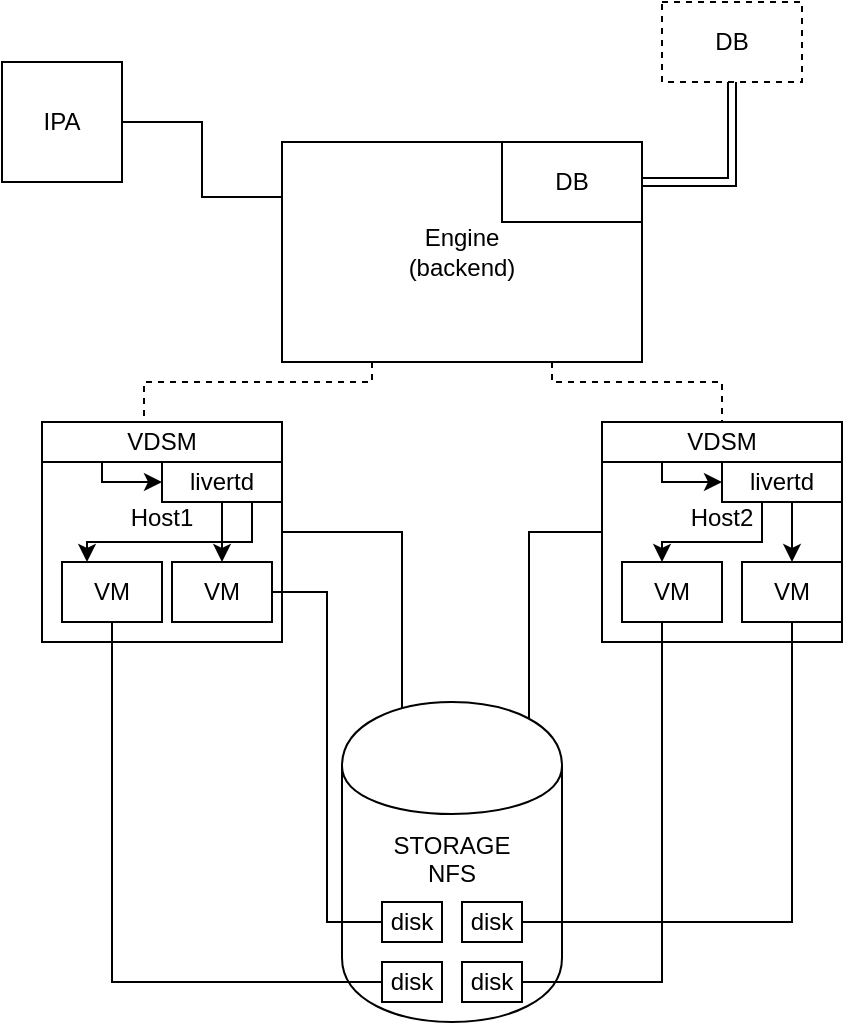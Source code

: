 <mxfile version="13.3.3" type="device"><diagram id="QAauD3f2UC9PsHhBYhQu" name="Page-1"><mxGraphModel dx="1310" dy="705" grid="1" gridSize="10" guides="1" tooltips="1" connect="1" arrows="1" fold="1" page="1" pageScale="1" pageWidth="850" pageHeight="1100" math="0" shadow="0"><root><mxCell id="0"/><mxCell id="1" parent="0"/><mxCell id="bIPx2FpJi0IRyl2C_Rl0-1" value="" style="group" vertex="1" connectable="0" parent="1"><mxGeometry x="470" y="130" width="180" height="110" as="geometry"/></mxCell><mxCell id="bIPx2FpJi0IRyl2C_Rl0-2" value="&lt;div&gt;Engine&lt;/div&gt;&lt;div&gt;(backend)&lt;br&gt;&lt;/div&gt;" style="rounded=0;whiteSpace=wrap;html=1;" vertex="1" parent="bIPx2FpJi0IRyl2C_Rl0-1"><mxGeometry width="180" height="110" as="geometry"/></mxCell><mxCell id="bIPx2FpJi0IRyl2C_Rl0-3" value="DB" style="rounded=0;whiteSpace=wrap;html=1;" vertex="1" parent="bIPx2FpJi0IRyl2C_Rl0-1"><mxGeometry x="110" width="70" height="40" as="geometry"/></mxCell><mxCell id="bIPx2FpJi0IRyl2C_Rl0-4" style="edgeStyle=orthogonalEdgeStyle;rounded=0;orthogonalLoop=1;jettySize=auto;html=1;endArrow=none;endFill=0;entryX=0.15;entryY=0.05;entryDx=0;entryDy=0;entryPerimeter=0;gradientColor=none;" edge="1" parent="1" source="bIPx2FpJi0IRyl2C_Rl0-5" target="bIPx2FpJi0IRyl2C_Rl0-9"><mxGeometry relative="1" as="geometry"><Array as="points"><mxPoint x="530" y="325"/><mxPoint x="530" y="427"/></Array></mxGeometry></mxCell><mxCell id="bIPx2FpJi0IRyl2C_Rl0-5" value="&lt;div&gt;Host1&lt;/div&gt;&lt;div&gt;&lt;br&gt;&lt;/div&gt;" style="rounded=0;whiteSpace=wrap;html=1;" vertex="1" parent="1"><mxGeometry x="350" y="270" width="120" height="110" as="geometry"/></mxCell><mxCell id="bIPx2FpJi0IRyl2C_Rl0-6" style="edgeStyle=orthogonalEdgeStyle;rounded=0;orthogonalLoop=1;jettySize=auto;html=1;entryX=0.85;entryY=0.05;entryDx=0;entryDy=0;entryPerimeter=0;endArrow=none;endFill=0;gradientColor=none;" edge="1" parent="1" source="bIPx2FpJi0IRyl2C_Rl0-7" target="bIPx2FpJi0IRyl2C_Rl0-9"><mxGeometry relative="1" as="geometry"/></mxCell><mxCell id="bIPx2FpJi0IRyl2C_Rl0-7" value="&lt;div&gt;Host2&lt;/div&gt;&lt;div&gt;&lt;br&gt;&lt;/div&gt;" style="rounded=0;whiteSpace=wrap;html=1;" vertex="1" parent="1"><mxGeometry x="630" y="270" width="120" height="110" as="geometry"/></mxCell><mxCell id="bIPx2FpJi0IRyl2C_Rl0-8" style="edgeStyle=orthogonalEdgeStyle;rounded=0;orthogonalLoop=1;jettySize=auto;html=1;exitX=0;exitY=0.7;exitDx=0;exitDy=0;dashed=1;endArrow=none;endFill=0;gradientColor=none;" edge="1" parent="1" source="bIPx2FpJi0IRyl2C_Rl0-9"><mxGeometry relative="1" as="geometry"><mxPoint x="500" y="511" as="targetPoint"/></mxGeometry></mxCell><mxCell id="bIPx2FpJi0IRyl2C_Rl0-9" value="&lt;div&gt;STORAGE&lt;/div&gt;&lt;div&gt;NFS&lt;/div&gt;&lt;div&gt;&lt;br&gt;&lt;/div&gt;&lt;div&gt;&lt;br&gt;&lt;/div&gt;&lt;div&gt;&lt;br&gt;&lt;/div&gt;" style="shape=cylinder;whiteSpace=wrap;html=1;boundedLbl=1;backgroundOutline=1;" vertex="1" parent="1"><mxGeometry x="500" y="410" width="110" height="160" as="geometry"/></mxCell><mxCell id="bIPx2FpJi0IRyl2C_Rl0-10" style="edgeStyle=orthogonalEdgeStyle;rounded=0;orthogonalLoop=1;jettySize=auto;html=1;entryX=0;entryY=0.25;entryDx=0;entryDy=0;endArrow=none;endFill=0;gradientColor=none;" edge="1" parent="1" source="bIPx2FpJi0IRyl2C_Rl0-11" target="bIPx2FpJi0IRyl2C_Rl0-2"><mxGeometry relative="1" as="geometry"/></mxCell><mxCell id="bIPx2FpJi0IRyl2C_Rl0-11" value="IPA" style="whiteSpace=wrap;html=1;aspect=fixed;gradientColor=none;" vertex="1" parent="1"><mxGeometry x="330" y="90" width="60" height="60" as="geometry"/></mxCell><mxCell id="bIPx2FpJi0IRyl2C_Rl0-12" value="DB" style="rounded=0;whiteSpace=wrap;html=1;dashed=1;gradientColor=none;" vertex="1" parent="1"><mxGeometry x="660" y="60" width="70" height="40" as="geometry"/></mxCell><mxCell id="bIPx2FpJi0IRyl2C_Rl0-13" style="edgeStyle=orthogonalEdgeStyle;rounded=0;orthogonalLoop=1;jettySize=auto;html=1;exitX=1;exitY=0.5;exitDx=0;exitDy=0;entryX=0.5;entryY=1;entryDx=0;entryDy=0;shape=link;gradientColor=none;" edge="1" parent="1" source="bIPx2FpJi0IRyl2C_Rl0-3" target="bIPx2FpJi0IRyl2C_Rl0-12"><mxGeometry relative="1" as="geometry"/></mxCell><mxCell id="bIPx2FpJi0IRyl2C_Rl0-14" style="edgeStyle=orthogonalEdgeStyle;rounded=0;orthogonalLoop=1;jettySize=auto;html=1;endArrow=none;endFill=0;entryX=1;entryY=0.75;entryDx=0;entryDy=0;" edge="1" parent="1" source="bIPx2FpJi0IRyl2C_Rl0-15" target="bIPx2FpJi0IRyl2C_Rl0-37"><mxGeometry relative="1" as="geometry"><Array as="points"><mxPoint x="660" y="550"/><mxPoint x="590" y="550"/></Array></mxGeometry></mxCell><mxCell id="bIPx2FpJi0IRyl2C_Rl0-15" value="VM" style="rounded=0;whiteSpace=wrap;html=1;gradientColor=none;" vertex="1" parent="1"><mxGeometry x="640" y="340" width="50" height="30" as="geometry"/></mxCell><mxCell id="bIPx2FpJi0IRyl2C_Rl0-16" style="edgeStyle=orthogonalEdgeStyle;rounded=0;orthogonalLoop=1;jettySize=auto;html=1;endArrow=none;endFill=0;entryX=1;entryY=0.5;entryDx=0;entryDy=0;" edge="1" parent="1" source="bIPx2FpJi0IRyl2C_Rl0-17" target="bIPx2FpJi0IRyl2C_Rl0-35"><mxGeometry relative="1" as="geometry"><Array as="points"><mxPoint x="725" y="520"/></Array></mxGeometry></mxCell><mxCell id="bIPx2FpJi0IRyl2C_Rl0-17" value="VM" style="rounded=0;whiteSpace=wrap;html=1;gradientColor=none;" vertex="1" parent="1"><mxGeometry x="700" y="340" width="50" height="30" as="geometry"/></mxCell><mxCell id="bIPx2FpJi0IRyl2C_Rl0-18" style="edgeStyle=orthogonalEdgeStyle;rounded=0;orthogonalLoop=1;jettySize=auto;html=1;entryX=0;entryY=0.5;entryDx=0;entryDy=0;endArrow=none;endFill=0;gradientColor=none;" edge="1" parent="1" source="bIPx2FpJi0IRyl2C_Rl0-19" target="bIPx2FpJi0IRyl2C_Rl0-34"><mxGeometry relative="1" as="geometry"/></mxCell><mxCell id="bIPx2FpJi0IRyl2C_Rl0-19" value="VM" style="rounded=0;whiteSpace=wrap;html=1;" vertex="1" parent="1"><mxGeometry x="415" y="340" width="50" height="30" as="geometry"/></mxCell><mxCell id="bIPx2FpJi0IRyl2C_Rl0-20" style="edgeStyle=orthogonalEdgeStyle;rounded=0;orthogonalLoop=1;jettySize=auto;html=1;entryX=0;entryY=0.5;entryDx=0;entryDy=0;endArrow=none;endFill=0;" edge="1" parent="1" source="bIPx2FpJi0IRyl2C_Rl0-21" target="bIPx2FpJi0IRyl2C_Rl0-36"><mxGeometry relative="1" as="geometry"><Array as="points"><mxPoint x="385" y="550"/></Array></mxGeometry></mxCell><mxCell id="bIPx2FpJi0IRyl2C_Rl0-21" value="VM" style="rounded=0;whiteSpace=wrap;html=1;" vertex="1" parent="1"><mxGeometry x="360" y="340" width="50" height="30" as="geometry"/></mxCell><mxCell id="bIPx2FpJi0IRyl2C_Rl0-22" style="edgeStyle=orthogonalEdgeStyle;rounded=0;orthogonalLoop=1;jettySize=auto;html=1;exitX=0.25;exitY=1;exitDx=0;exitDy=0;entryX=0;entryY=0.5;entryDx=0;entryDy=0;endArrow=classic;endFill=1;gradientColor=none;" edge="1" parent="1" source="bIPx2FpJi0IRyl2C_Rl0-23" target="bIPx2FpJi0IRyl2C_Rl0-26"><mxGeometry relative="1" as="geometry"><Array as="points"><mxPoint x="380" y="300"/></Array></mxGeometry></mxCell><mxCell id="bIPx2FpJi0IRyl2C_Rl0-23" value="VDSM" style="rounded=0;whiteSpace=wrap;html=1;gradientColor=none;" vertex="1" parent="1"><mxGeometry x="350" y="270" width="120" height="20" as="geometry"/></mxCell><mxCell id="bIPx2FpJi0IRyl2C_Rl0-24" style="edgeStyle=orthogonalEdgeStyle;rounded=0;orthogonalLoop=1;jettySize=auto;html=1;exitX=0.75;exitY=1;exitDx=0;exitDy=0;entryX=0.5;entryY=0;entryDx=0;entryDy=0;endArrow=classic;endFill=1;gradientColor=none;" edge="1" parent="1" source="bIPx2FpJi0IRyl2C_Rl0-26" target="bIPx2FpJi0IRyl2C_Rl0-19"><mxGeometry relative="1" as="geometry"/></mxCell><mxCell id="bIPx2FpJi0IRyl2C_Rl0-25" style="edgeStyle=orthogonalEdgeStyle;rounded=0;orthogonalLoop=1;jettySize=auto;html=1;exitX=0.75;exitY=1;exitDx=0;exitDy=0;entryX=0.25;entryY=0;entryDx=0;entryDy=0;endArrow=classic;endFill=1;" edge="1" parent="1" source="bIPx2FpJi0IRyl2C_Rl0-26" target="bIPx2FpJi0IRyl2C_Rl0-21"><mxGeometry relative="1" as="geometry"><Array as="points"><mxPoint x="455" y="330"/><mxPoint x="372" y="330"/></Array></mxGeometry></mxCell><mxCell id="bIPx2FpJi0IRyl2C_Rl0-26" value="livertd" style="rounded=0;whiteSpace=wrap;html=1;gradientColor=none;" vertex="1" parent="1"><mxGeometry x="410" y="290" width="60" height="20" as="geometry"/></mxCell><mxCell id="bIPx2FpJi0IRyl2C_Rl0-27" style="edgeStyle=orthogonalEdgeStyle;rounded=0;orthogonalLoop=1;jettySize=auto;html=1;exitX=0.25;exitY=1;exitDx=0;exitDy=0;entryX=0;entryY=0.5;entryDx=0;entryDy=0;endArrow=classic;endFill=1;gradientColor=none;" edge="1" parent="1" source="bIPx2FpJi0IRyl2C_Rl0-28" target="bIPx2FpJi0IRyl2C_Rl0-31"><mxGeometry relative="1" as="geometry"><Array as="points"><mxPoint x="660" y="300"/></Array></mxGeometry></mxCell><mxCell id="bIPx2FpJi0IRyl2C_Rl0-28" value="VDSM" style="rounded=0;whiteSpace=wrap;html=1;gradientColor=none;" vertex="1" parent="1"><mxGeometry x="630" y="270" width="120" height="20" as="geometry"/></mxCell><mxCell id="bIPx2FpJi0IRyl2C_Rl0-29" style="edgeStyle=orthogonalEdgeStyle;rounded=0;orthogonalLoop=1;jettySize=auto;html=1;exitX=0.75;exitY=1;exitDx=0;exitDy=0;entryX=0.5;entryY=0;entryDx=0;entryDy=0;endArrow=classic;endFill=1;gradientColor=none;" edge="1" parent="1" source="bIPx2FpJi0IRyl2C_Rl0-31" target="bIPx2FpJi0IRyl2C_Rl0-17"><mxGeometry relative="1" as="geometry"/></mxCell><mxCell id="bIPx2FpJi0IRyl2C_Rl0-30" style="edgeStyle=orthogonalEdgeStyle;rounded=0;orthogonalLoop=1;jettySize=auto;html=1;exitX=0.25;exitY=1;exitDx=0;exitDy=0;endArrow=classic;endFill=1;" edge="1" parent="1" source="bIPx2FpJi0IRyl2C_Rl0-31" target="bIPx2FpJi0IRyl2C_Rl0-15"><mxGeometry relative="1" as="geometry"><Array as="points"><mxPoint x="710" y="310"/><mxPoint x="710" y="330"/><mxPoint x="660" y="330"/></Array></mxGeometry></mxCell><mxCell id="bIPx2FpJi0IRyl2C_Rl0-31" value="livertd" style="rounded=0;whiteSpace=wrap;html=1;gradientColor=none;" vertex="1" parent="1"><mxGeometry x="690" y="290" width="60" height="20" as="geometry"/></mxCell><mxCell id="bIPx2FpJi0IRyl2C_Rl0-32" style="edgeStyle=orthogonalEdgeStyle;rounded=0;orthogonalLoop=1;jettySize=auto;html=1;exitX=0.25;exitY=1;exitDx=0;exitDy=0;entryX=0.425;entryY=-0.1;entryDx=0;entryDy=0;entryPerimeter=0;endArrow=none;endFill=0;dashed=1;" edge="1" parent="1" source="bIPx2FpJi0IRyl2C_Rl0-2" target="bIPx2FpJi0IRyl2C_Rl0-23"><mxGeometry relative="1" as="geometry"><Array as="points"><mxPoint x="515" y="250"/><mxPoint x="401" y="250"/></Array></mxGeometry></mxCell><mxCell id="bIPx2FpJi0IRyl2C_Rl0-33" style="edgeStyle=orthogonalEdgeStyle;rounded=0;orthogonalLoop=1;jettySize=auto;html=1;exitX=0.75;exitY=1;exitDx=0;exitDy=0;entryX=0.5;entryY=0;entryDx=0;entryDy=0;dashed=1;endArrow=none;endFill=0;" edge="1" parent="1" source="bIPx2FpJi0IRyl2C_Rl0-2" target="bIPx2FpJi0IRyl2C_Rl0-28"><mxGeometry relative="1" as="geometry"><Array as="points"><mxPoint x="605" y="250"/><mxPoint x="690" y="250"/></Array></mxGeometry></mxCell><mxCell id="bIPx2FpJi0IRyl2C_Rl0-34" value="disk" style="rounded=0;whiteSpace=wrap;html=1;" vertex="1" parent="1"><mxGeometry x="520" y="510" width="30" height="20" as="geometry"/></mxCell><mxCell id="bIPx2FpJi0IRyl2C_Rl0-35" value="disk" style="rounded=0;whiteSpace=wrap;html=1;" vertex="1" parent="1"><mxGeometry x="560" y="510" width="30" height="20" as="geometry"/></mxCell><mxCell id="bIPx2FpJi0IRyl2C_Rl0-36" value="disk" style="rounded=0;whiteSpace=wrap;html=1;" vertex="1" parent="1"><mxGeometry x="520" y="540" width="30" height="20" as="geometry"/></mxCell><mxCell id="bIPx2FpJi0IRyl2C_Rl0-37" value="disk" style="rounded=0;whiteSpace=wrap;html=1;" vertex="1" parent="1"><mxGeometry x="560" y="540" width="30" height="20" as="geometry"/></mxCell></root></mxGraphModel></diagram></mxfile>